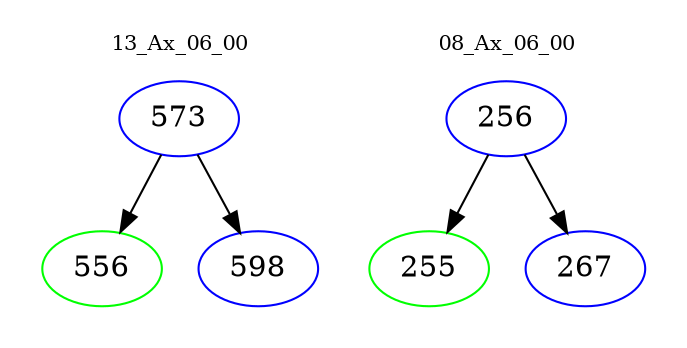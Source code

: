 digraph{
subgraph cluster_0 {
color = white
label = "13_Ax_06_00";
fontsize=10;
T0_573 [label="573", color="blue"]
T0_573 -> T0_556 [color="black"]
T0_556 [label="556", color="green"]
T0_573 -> T0_598 [color="black"]
T0_598 [label="598", color="blue"]
}
subgraph cluster_1 {
color = white
label = "08_Ax_06_00";
fontsize=10;
T1_256 [label="256", color="blue"]
T1_256 -> T1_255 [color="black"]
T1_255 [label="255", color="green"]
T1_256 -> T1_267 [color="black"]
T1_267 [label="267", color="blue"]
}
}
